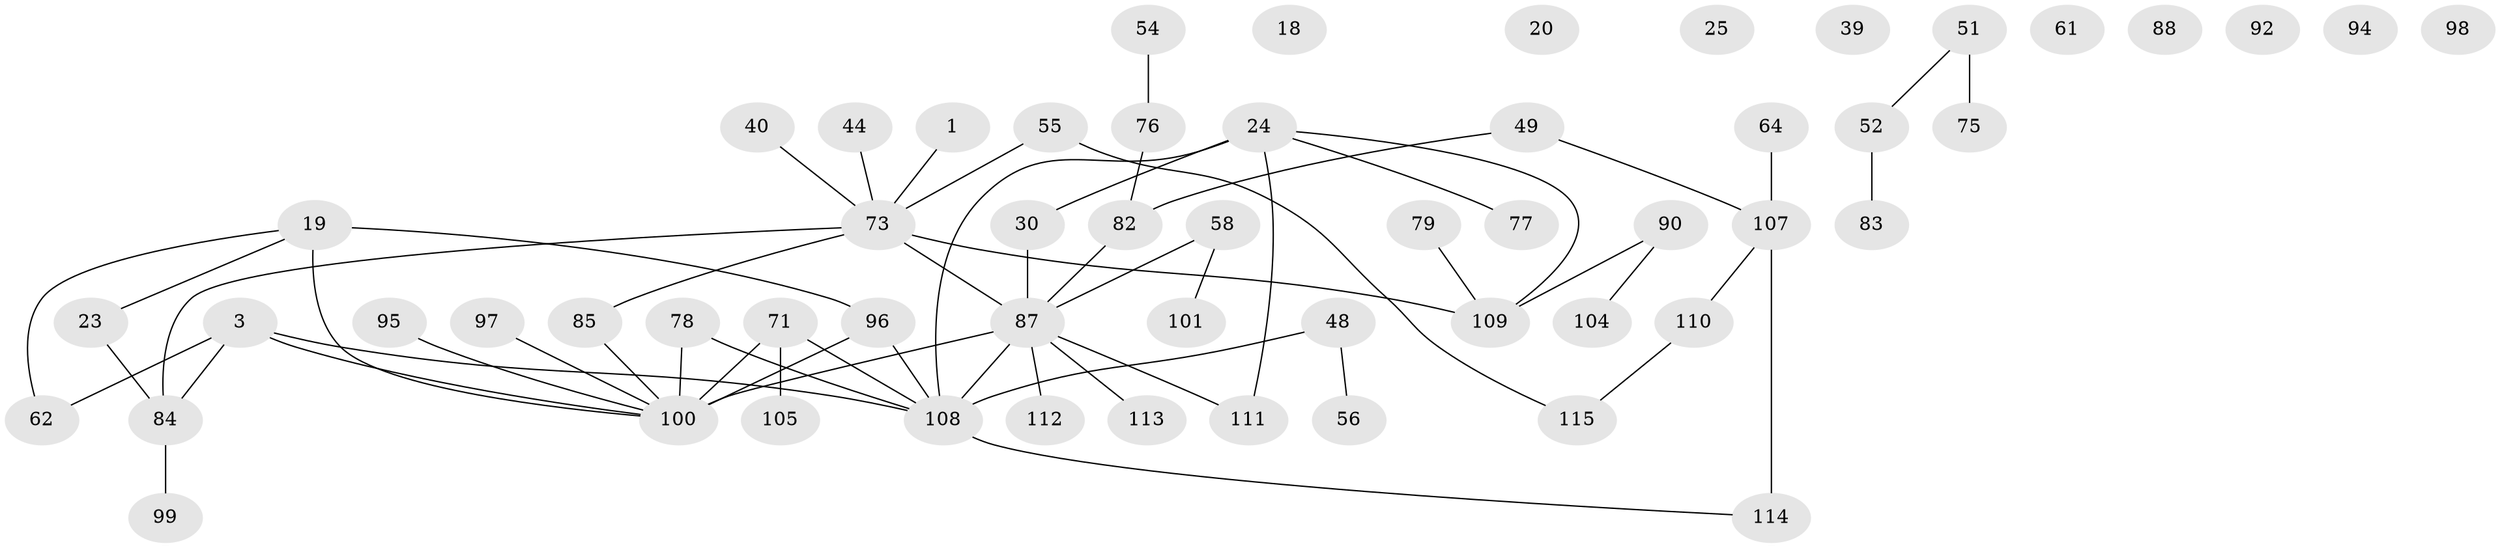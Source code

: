 // original degree distribution, {1: 0.21739130434782608, 2: 0.3217391304347826, 6: 0.05217391304347826, 4: 0.13043478260869565, 3: 0.14782608695652175, 5: 0.05217391304347826, 0: 0.0782608695652174}
// Generated by graph-tools (version 1.1) at 2025/40/03/09/25 04:40:36]
// undirected, 57 vertices, 60 edges
graph export_dot {
graph [start="1"]
  node [color=gray90,style=filled];
  1;
  3;
  18;
  19;
  20;
  23 [super="+6"];
  24;
  25;
  30;
  39;
  40;
  44;
  48;
  49 [super="+32"];
  51 [super="+22"];
  52;
  54;
  55;
  56;
  58 [super="+29+53"];
  61;
  62 [super="+45"];
  64;
  71;
  73 [super="+31+69"];
  75 [super="+27"];
  76;
  77;
  78;
  79;
  82 [super="+50"];
  83;
  84 [super="+35"];
  85;
  87 [super="+46+16+81+80"];
  88;
  90;
  92;
  94;
  95;
  96 [super="+91"];
  97;
  98;
  99;
  100 [super="+74+89"];
  101;
  104;
  105 [super="+86"];
  107;
  108 [super="+9+65+106"];
  109 [super="+43+11+28+103"];
  110;
  111;
  112;
  113;
  114 [super="+93"];
  115;
  1 -- 73;
  3 -- 62;
  3 -- 84 [weight=2];
  3 -- 108 [weight=2];
  3 -- 100;
  19 -- 96 [weight=2];
  19 -- 23;
  19 -- 100;
  19 -- 62;
  23 -- 84;
  24 -- 30;
  24 -- 77;
  24 -- 108 [weight=2];
  24 -- 111;
  24 -- 109;
  30 -- 87;
  40 -- 73;
  44 -- 73;
  48 -- 56;
  48 -- 108;
  49 -- 107;
  49 -- 82;
  51 -- 75 [weight=2];
  51 -- 52;
  52 -- 83;
  54 -- 76;
  55 -- 115;
  55 -- 73;
  58 -- 101;
  58 -- 87;
  64 -- 107;
  71 -- 105 [weight=2];
  71 -- 108 [weight=3];
  71 -- 100;
  73 -- 84 [weight=2];
  73 -- 109;
  73 -- 87 [weight=3];
  73 -- 85;
  76 -- 82;
  78 -- 100;
  78 -- 108;
  79 -- 109;
  82 -- 87 [weight=2];
  84 -- 99;
  85 -- 100;
  87 -- 100 [weight=3];
  87 -- 108 [weight=6];
  87 -- 111;
  87 -- 112;
  87 -- 113;
  90 -- 104;
  90 -- 109;
  95 -- 100;
  96 -- 100;
  96 -- 108;
  97 -- 100;
  107 -- 110;
  107 -- 114 [weight=2];
  108 -- 114;
  110 -- 115;
}
